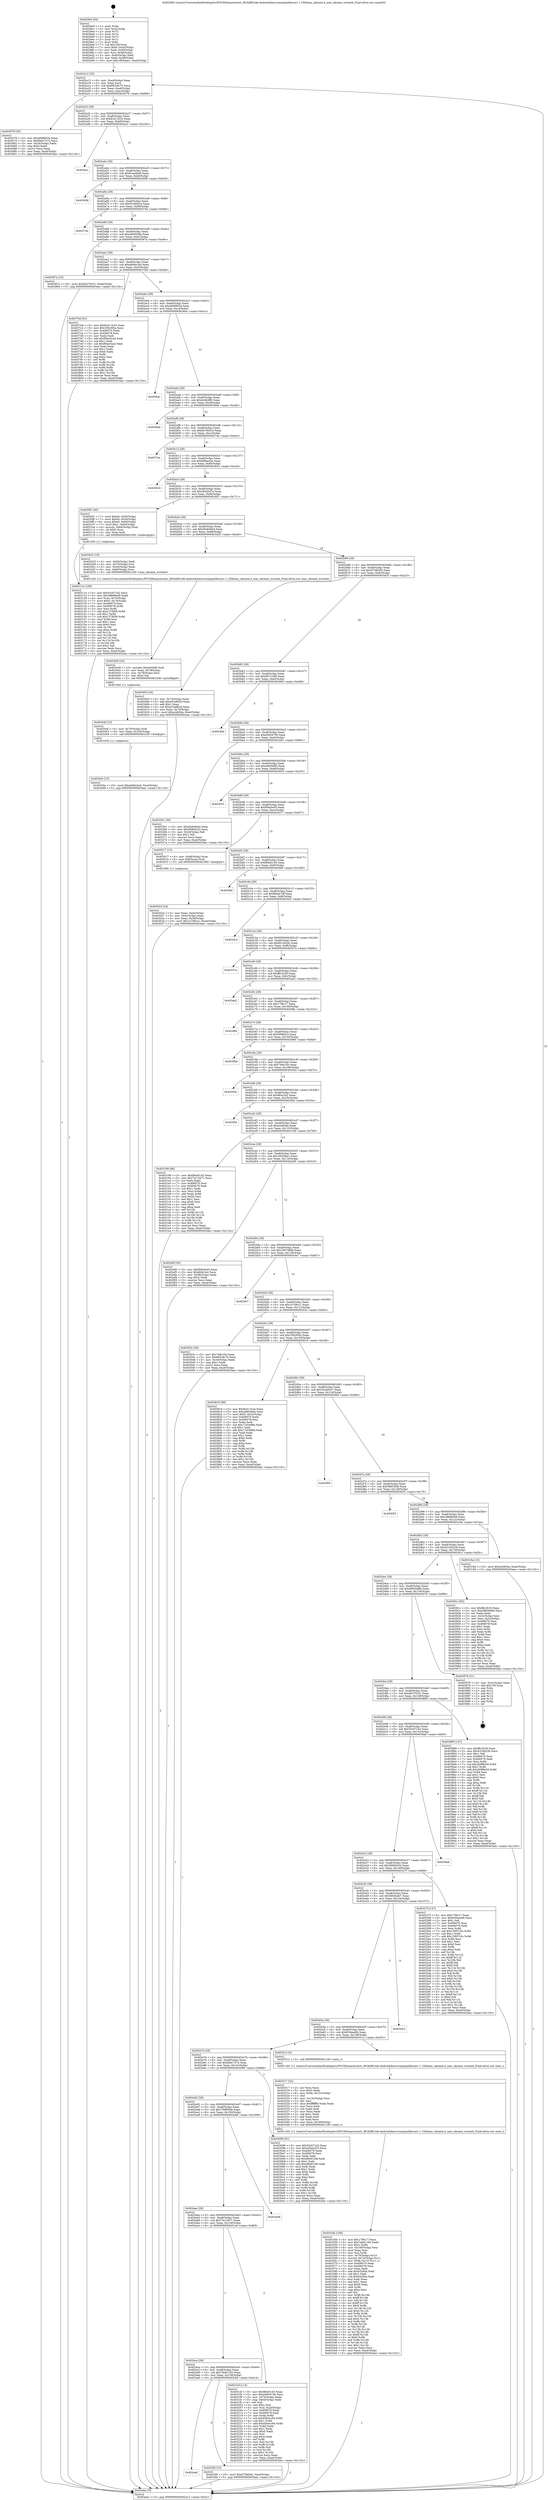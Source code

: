 digraph "0x4029e0" {
  label = "0x4029e0 (/mnt/c/Users/mathe/Desktop/tcc/POCII/binaries/extr_BGAQRCode-Androidzbarsrcmainjnilibiconv-1.15libmac_ukraine.h_mac_ukraine_wctomb_Final-ollvm.out::main(0))"
  labelloc = "t"
  node[shape=record]

  Entry [label="",width=0.3,height=0.3,shape=circle,fillcolor=black,style=filled]
  "0x402a12" [label="{
     0x402a12 [32]\l
     | [instrs]\l
     &nbsp;&nbsp;0x402a12 \<+6\>: mov -0xa4(%rbp),%eax\l
     &nbsp;&nbsp;0x402a18 \<+2\>: mov %eax,%ecx\l
     &nbsp;&nbsp;0x402a1a \<+6\>: sub $0x883c8c70,%ecx\l
     &nbsp;&nbsp;0x402a20 \<+6\>: mov %eax,-0xa8(%rbp)\l
     &nbsp;&nbsp;0x402a26 \<+6\>: mov %ecx,-0xac(%rbp)\l
     &nbsp;&nbsp;0x402a2c \<+6\>: je 0000000000403078 \<main+0x698\>\l
  }"]
  "0x403078" [label="{
     0x403078 [30]\l
     | [instrs]\l
     &nbsp;&nbsp;0x403078 \<+5\>: mov $0xa948853a,%eax\l
     &nbsp;&nbsp;0x40307d \<+5\>: mov $0x6b6c747a,%ecx\l
     &nbsp;&nbsp;0x403082 \<+3\>: mov -0x34(%rbp),%edx\l
     &nbsp;&nbsp;0x403085 \<+3\>: cmp $0x0,%edx\l
     &nbsp;&nbsp;0x403088 \<+3\>: cmove %ecx,%eax\l
     &nbsp;&nbsp;0x40308b \<+6\>: mov %eax,-0xa4(%rbp)\l
     &nbsp;&nbsp;0x403091 \<+5\>: jmp 0000000000403aec \<main+0x110c\>\l
  }"]
  "0x402a32" [label="{
     0x402a32 [28]\l
     | [instrs]\l
     &nbsp;&nbsp;0x402a32 \<+5\>: jmp 0000000000402a37 \<main+0x57\>\l
     &nbsp;&nbsp;0x402a37 \<+6\>: mov -0xa8(%rbp),%eax\l
     &nbsp;&nbsp;0x402a3d \<+5\>: sub $0x8c411b1b,%eax\l
     &nbsp;&nbsp;0x402a42 \<+6\>: mov %eax,-0xb0(%rbp)\l
     &nbsp;&nbsp;0x402a48 \<+6\>: je 0000000000403acc \<main+0x10ec\>\l
  }"]
  Exit [label="",width=0.3,height=0.3,shape=circle,fillcolor=black,style=filled,peripheries=2]
  "0x403acc" [label="{
     0x403acc\l
  }", style=dashed]
  "0x402a4e" [label="{
     0x402a4e [28]\l
     | [instrs]\l
     &nbsp;&nbsp;0x402a4e \<+5\>: jmp 0000000000402a53 \<main+0x73\>\l
     &nbsp;&nbsp;0x402a53 \<+6\>: mov -0xa8(%rbp),%eax\l
     &nbsp;&nbsp;0x402a59 \<+5\>: sub $0x8cae0ba8,%eax\l
     &nbsp;&nbsp;0x402a5e \<+6\>: mov %eax,-0xb4(%rbp)\l
     &nbsp;&nbsp;0x402a64 \<+6\>: je 0000000000403008 \<main+0x628\>\l
  }"]
  "0x40345e" [label="{
     0x40345e [15]\l
     | [instrs]\l
     &nbsp;&nbsp;0x40345e \<+10\>: movl $0xa6d0e2ed,-0xa4(%rbp)\l
     &nbsp;&nbsp;0x403468 \<+5\>: jmp 0000000000403aec \<main+0x110c\>\l
  }"]
  "0x403008" [label="{
     0x403008\l
  }", style=dashed]
  "0x402a6a" [label="{
     0x402a6a [28]\l
     | [instrs]\l
     &nbsp;&nbsp;0x402a6a \<+5\>: jmp 0000000000402a6f \<main+0x8f\>\l
     &nbsp;&nbsp;0x402a6f \<+6\>: mov -0xa8(%rbp),%eax\l
     &nbsp;&nbsp;0x402a75 \<+5\>: sub $0x91ed0e2e,%eax\l
     &nbsp;&nbsp;0x402a7a \<+6\>: mov %eax,-0xb8(%rbp)\l
     &nbsp;&nbsp;0x402a80 \<+6\>: je 000000000040374e \<main+0xd6e\>\l
  }"]
  "0x40344f" [label="{
     0x40344f [15]\l
     | [instrs]\l
     &nbsp;&nbsp;0x40344f \<+4\>: mov -0x70(%rbp),%rdi\l
     &nbsp;&nbsp;0x403453 \<+6\>: mov %eax,-0x164(%rbp)\l
     &nbsp;&nbsp;0x403459 \<+5\>: call 0000000000401030 \<free@plt\>\l
     | [calls]\l
     &nbsp;&nbsp;0x401030 \{1\} (unknown)\l
  }"]
  "0x40374e" [label="{
     0x40374e\l
  }", style=dashed]
  "0x402a86" [label="{
     0x402a86 [28]\l
     | [instrs]\l
     &nbsp;&nbsp;0x402a86 \<+5\>: jmp 0000000000402a8b \<main+0xab\>\l
     &nbsp;&nbsp;0x402a8b \<+6\>: mov -0xa8(%rbp),%eax\l
     &nbsp;&nbsp;0x402a91 \<+5\>: sub $0xa483048a,%eax\l
     &nbsp;&nbsp;0x402a96 \<+6\>: mov %eax,-0xbc(%rbp)\l
     &nbsp;&nbsp;0x402a9c \<+6\>: je 000000000040387a \<main+0xe9a\>\l
  }"]
  "0x403438" [label="{
     0x403438 [23]\l
     | [instrs]\l
     &nbsp;&nbsp;0x403438 \<+10\>: movabs $0x4040d6,%rdi\l
     &nbsp;&nbsp;0x403442 \<+3\>: mov %eax,-0x78(%rbp)\l
     &nbsp;&nbsp;0x403445 \<+3\>: mov -0x78(%rbp),%esi\l
     &nbsp;&nbsp;0x403448 \<+2\>: mov $0x0,%al\l
     &nbsp;&nbsp;0x40344a \<+5\>: call 0000000000401040 \<printf@plt\>\l
     | [calls]\l
     &nbsp;&nbsp;0x401040 \{1\} (unknown)\l
  }"]
  "0x40387a" [label="{
     0x40387a [15]\l
     | [instrs]\l
     &nbsp;&nbsp;0x40387a \<+10\>: movl $0x4b570231,-0xa4(%rbp)\l
     &nbsp;&nbsp;0x403884 \<+5\>: jmp 0000000000403aec \<main+0x110c\>\l
  }"]
  "0x402aa2" [label="{
     0x402aa2 [28]\l
     | [instrs]\l
     &nbsp;&nbsp;0x402aa2 \<+5\>: jmp 0000000000402aa7 \<main+0xc7\>\l
     &nbsp;&nbsp;0x402aa7 \<+6\>: mov -0xa8(%rbp),%eax\l
     &nbsp;&nbsp;0x402aad \<+5\>: sub $0xa6d0e2ed,%eax\l
     &nbsp;&nbsp;0x402ab2 \<+6\>: mov %eax,-0xc0(%rbp)\l
     &nbsp;&nbsp;0x402ab8 \<+6\>: je 00000000004037bd \<main+0xddd\>\l
  }"]
  "0x402ee6" [label="{
     0x402ee6\l
  }", style=dashed]
  "0x4037bd" [label="{
     0x4037bd [91]\l
     | [instrs]\l
     &nbsp;&nbsp;0x4037bd \<+5\>: mov $0x8c411b1b,%eax\l
     &nbsp;&nbsp;0x4037c2 \<+5\>: mov $0x1f5b395a,%ecx\l
     &nbsp;&nbsp;0x4037c7 \<+7\>: mov 0x406070,%edx\l
     &nbsp;&nbsp;0x4037ce \<+7\>: mov 0x406078,%esi\l
     &nbsp;&nbsp;0x4037d5 \<+2\>: mov %edx,%edi\l
     &nbsp;&nbsp;0x4037d7 \<+6\>: add $0x99ae5ca4,%edi\l
     &nbsp;&nbsp;0x4037dd \<+3\>: sub $0x1,%edi\l
     &nbsp;&nbsp;0x4037e0 \<+6\>: sub $0x99ae5ca4,%edi\l
     &nbsp;&nbsp;0x4037e6 \<+3\>: imul %edi,%edx\l
     &nbsp;&nbsp;0x4037e9 \<+3\>: and $0x1,%edx\l
     &nbsp;&nbsp;0x4037ec \<+3\>: cmp $0x0,%edx\l
     &nbsp;&nbsp;0x4037ef \<+4\>: sete %r8b\l
     &nbsp;&nbsp;0x4037f3 \<+3\>: cmp $0xa,%esi\l
     &nbsp;&nbsp;0x4037f6 \<+4\>: setl %r9b\l
     &nbsp;&nbsp;0x4037fa \<+3\>: mov %r8b,%r10b\l
     &nbsp;&nbsp;0x4037fd \<+3\>: and %r9b,%r10b\l
     &nbsp;&nbsp;0x403800 \<+3\>: xor %r9b,%r8b\l
     &nbsp;&nbsp;0x403803 \<+3\>: or %r8b,%r10b\l
     &nbsp;&nbsp;0x403806 \<+4\>: test $0x1,%r10b\l
     &nbsp;&nbsp;0x40380a \<+3\>: cmovne %ecx,%eax\l
     &nbsp;&nbsp;0x40380d \<+6\>: mov %eax,-0xa4(%rbp)\l
     &nbsp;&nbsp;0x403813 \<+5\>: jmp 0000000000403aec \<main+0x110c\>\l
  }"]
  "0x402abe" [label="{
     0x402abe [28]\l
     | [instrs]\l
     &nbsp;&nbsp;0x402abe \<+5\>: jmp 0000000000402ac3 \<main+0xe3\>\l
     &nbsp;&nbsp;0x402ac3 \<+6\>: mov -0xa8(%rbp),%eax\l
     &nbsp;&nbsp;0x402ac9 \<+5\>: sub $0xa948853a,%eax\l
     &nbsp;&nbsp;0x402ace \<+6\>: mov %eax,-0xc4(%rbp)\l
     &nbsp;&nbsp;0x402ad4 \<+6\>: je 00000000004036ac \<main+0xccc\>\l
  }"]
  "0x4033f4" [label="{
     0x4033f4 [15]\l
     | [instrs]\l
     &nbsp;&nbsp;0x4033f4 \<+10\>: movl $0xd73fd262,-0xa4(%rbp)\l
     &nbsp;&nbsp;0x4033fe \<+5\>: jmp 0000000000403aec \<main+0x110c\>\l
  }"]
  "0x4036ac" [label="{
     0x4036ac\l
  }", style=dashed]
  "0x402ada" [label="{
     0x402ada [28]\l
     | [instrs]\l
     &nbsp;&nbsp;0x402ada \<+5\>: jmp 0000000000402adf \<main+0xff\>\l
     &nbsp;&nbsp;0x402adf \<+6\>: mov -0xa8(%rbp),%eax\l
     &nbsp;&nbsp;0x402ae5 \<+5\>: sub $0xb3464ff2,%eax\l
     &nbsp;&nbsp;0x402aea \<+6\>: mov %eax,-0xc8(%rbp)\l
     &nbsp;&nbsp;0x402af0 \<+6\>: je 00000000004036bb \<main+0xcdb\>\l
  }"]
  "0x40334b" [label="{
     0x40334b [169]\l
     | [instrs]\l
     &nbsp;&nbsp;0x40334b \<+5\>: mov $0x17f9c17,%ecx\l
     &nbsp;&nbsp;0x403350 \<+5\>: mov $0x7de61183,%edx\l
     &nbsp;&nbsp;0x403355 \<+3\>: mov $0x1,%r8b\l
     &nbsp;&nbsp;0x403358 \<+6\>: mov -0x160(%rbp),%esi\l
     &nbsp;&nbsp;0x40335e \<+3\>: imul %eax,%esi\l
     &nbsp;&nbsp;0x403361 \<+3\>: mov %sil,%r9b\l
     &nbsp;&nbsp;0x403364 \<+4\>: mov -0x70(%rbp),%r10\l
     &nbsp;&nbsp;0x403368 \<+4\>: movslq -0x74(%rbp),%r11\l
     &nbsp;&nbsp;0x40336c \<+4\>: mov %r9b,(%r10,%r11,1)\l
     &nbsp;&nbsp;0x403370 \<+7\>: mov 0x406070,%eax\l
     &nbsp;&nbsp;0x403377 \<+7\>: mov 0x406078,%esi\l
     &nbsp;&nbsp;0x40337e \<+2\>: mov %eax,%edi\l
     &nbsp;&nbsp;0x403380 \<+6\>: add $0xb5260e,%edi\l
     &nbsp;&nbsp;0x403386 \<+3\>: sub $0x1,%edi\l
     &nbsp;&nbsp;0x403389 \<+6\>: sub $0xb5260e,%edi\l
     &nbsp;&nbsp;0x40338f \<+3\>: imul %edi,%eax\l
     &nbsp;&nbsp;0x403392 \<+3\>: and $0x1,%eax\l
     &nbsp;&nbsp;0x403395 \<+3\>: cmp $0x0,%eax\l
     &nbsp;&nbsp;0x403398 \<+4\>: sete %r9b\l
     &nbsp;&nbsp;0x40339c \<+3\>: cmp $0xa,%esi\l
     &nbsp;&nbsp;0x40339f \<+3\>: setl %bl\l
     &nbsp;&nbsp;0x4033a2 \<+3\>: mov %r9b,%r14b\l
     &nbsp;&nbsp;0x4033a5 \<+4\>: xor $0xff,%r14b\l
     &nbsp;&nbsp;0x4033a9 \<+3\>: mov %bl,%r15b\l
     &nbsp;&nbsp;0x4033ac \<+4\>: xor $0xff,%r15b\l
     &nbsp;&nbsp;0x4033b0 \<+4\>: xor $0x0,%r8b\l
     &nbsp;&nbsp;0x4033b4 \<+3\>: mov %r14b,%r12b\l
     &nbsp;&nbsp;0x4033b7 \<+4\>: and $0x0,%r12b\l
     &nbsp;&nbsp;0x4033bb \<+3\>: and %r8b,%r9b\l
     &nbsp;&nbsp;0x4033be \<+3\>: mov %r15b,%r13b\l
     &nbsp;&nbsp;0x4033c1 \<+4\>: and $0x0,%r13b\l
     &nbsp;&nbsp;0x4033c5 \<+3\>: and %r8b,%bl\l
     &nbsp;&nbsp;0x4033c8 \<+3\>: or %r9b,%r12b\l
     &nbsp;&nbsp;0x4033cb \<+3\>: or %bl,%r13b\l
     &nbsp;&nbsp;0x4033ce \<+3\>: xor %r13b,%r12b\l
     &nbsp;&nbsp;0x4033d1 \<+3\>: or %r15b,%r14b\l
     &nbsp;&nbsp;0x4033d4 \<+4\>: xor $0xff,%r14b\l
     &nbsp;&nbsp;0x4033d8 \<+4\>: or $0x0,%r8b\l
     &nbsp;&nbsp;0x4033dc \<+3\>: and %r8b,%r14b\l
     &nbsp;&nbsp;0x4033df \<+3\>: or %r14b,%r12b\l
     &nbsp;&nbsp;0x4033e2 \<+4\>: test $0x1,%r12b\l
     &nbsp;&nbsp;0x4033e6 \<+3\>: cmovne %edx,%ecx\l
     &nbsp;&nbsp;0x4033e9 \<+6\>: mov %ecx,-0xa4(%rbp)\l
     &nbsp;&nbsp;0x4033ef \<+5\>: jmp 0000000000403aec \<main+0x110c\>\l
  }"]
  "0x4036bb" [label="{
     0x4036bb\l
  }", style=dashed]
  "0x402af6" [label="{
     0x402af6 [28]\l
     | [instrs]\l
     &nbsp;&nbsp;0x402af6 \<+5\>: jmp 0000000000402afb \<main+0x11b\>\l
     &nbsp;&nbsp;0x402afb \<+6\>: mov -0xa8(%rbp),%eax\l
     &nbsp;&nbsp;0x402b01 \<+5\>: sub $0xbe76b5c5,%eax\l
     &nbsp;&nbsp;0x402b06 \<+6\>: mov %eax,-0xcc(%rbp)\l
     &nbsp;&nbsp;0x402b0c \<+6\>: je 00000000004037ae \<main+0xdce\>\l
  }"]
  "0x403317" [label="{
     0x403317 [52]\l
     | [instrs]\l
     &nbsp;&nbsp;0x403317 \<+2\>: xor %ecx,%ecx\l
     &nbsp;&nbsp;0x403319 \<+5\>: mov $0x2,%edx\l
     &nbsp;&nbsp;0x40331e \<+6\>: mov %edx,-0x15c(%rbp)\l
     &nbsp;&nbsp;0x403324 \<+1\>: cltd\l
     &nbsp;&nbsp;0x403325 \<+6\>: mov -0x15c(%rbp),%esi\l
     &nbsp;&nbsp;0x40332b \<+2\>: idiv %esi\l
     &nbsp;&nbsp;0x40332d \<+6\>: imul $0xfffffffe,%edx,%edx\l
     &nbsp;&nbsp;0x403333 \<+2\>: mov %ecx,%edi\l
     &nbsp;&nbsp;0x403335 \<+2\>: sub %edx,%edi\l
     &nbsp;&nbsp;0x403337 \<+2\>: mov %ecx,%edx\l
     &nbsp;&nbsp;0x403339 \<+3\>: sub $0x1,%edx\l
     &nbsp;&nbsp;0x40333c \<+2\>: add %edx,%edi\l
     &nbsp;&nbsp;0x40333e \<+2\>: sub %edi,%ecx\l
     &nbsp;&nbsp;0x403340 \<+6\>: mov %ecx,-0x160(%rbp)\l
     &nbsp;&nbsp;0x403346 \<+5\>: call 0000000000401160 \<next_i\>\l
     | [calls]\l
     &nbsp;&nbsp;0x401160 \{1\} (/mnt/c/Users/mathe/Desktop/tcc/POCII/binaries/extr_BGAQRCode-Androidzbarsrcmainjnilibiconv-1.15libmac_ukraine.h_mac_ukraine_wctomb_Final-ollvm.out::next_i)\l
  }"]
  "0x4037ae" [label="{
     0x4037ae\l
  }", style=dashed]
  "0x402b12" [label="{
     0x402b12 [28]\l
     | [instrs]\l
     &nbsp;&nbsp;0x402b12 \<+5\>: jmp 0000000000402b17 \<main+0x137\>\l
     &nbsp;&nbsp;0x402b17 \<+6\>: mov -0xa8(%rbp),%eax\l
     &nbsp;&nbsp;0x402b1d \<+5\>: sub $0xbf6ba42e,%eax\l
     &nbsp;&nbsp;0x402b22 \<+6\>: mov %eax,-0xd0(%rbp)\l
     &nbsp;&nbsp;0x402b28 \<+6\>: je 0000000000403624 \<main+0xc44\>\l
  }"]
  "0x402eca" [label="{
     0x402eca [28]\l
     | [instrs]\l
     &nbsp;&nbsp;0x402eca \<+5\>: jmp 0000000000402ecf \<main+0x4ef\>\l
     &nbsp;&nbsp;0x402ecf \<+6\>: mov -0xa8(%rbp),%eax\l
     &nbsp;&nbsp;0x402ed5 \<+5\>: sub $0x7de61183,%eax\l
     &nbsp;&nbsp;0x402eda \<+6\>: mov %eax,-0x158(%rbp)\l
     &nbsp;&nbsp;0x402ee0 \<+6\>: je 00000000004033f4 \<main+0xa14\>\l
  }"]
  "0x403624" [label="{
     0x403624\l
  }", style=dashed]
  "0x402b2e" [label="{
     0x402b2e [28]\l
     | [instrs]\l
     &nbsp;&nbsp;0x402b2e \<+5\>: jmp 0000000000402b33 \<main+0x153\>\l
     &nbsp;&nbsp;0x402b33 \<+6\>: mov -0xa8(%rbp),%eax\l
     &nbsp;&nbsp;0x402b39 \<+5\>: sub $0xc65d2d7e,%eax\l
     &nbsp;&nbsp;0x402b3e \<+6\>: mov %eax,-0xd4(%rbp)\l
     &nbsp;&nbsp;0x402b44 \<+6\>: je 00000000004030f1 \<main+0x711\>\l
  }"]
  "0x4031ef" [label="{
     0x4031ef [114]\l
     | [instrs]\l
     &nbsp;&nbsp;0x4031ef \<+5\>: mov $0xf84d0145,%eax\l
     &nbsp;&nbsp;0x4031f4 \<+5\>: mov $0xe940473b,%ecx\l
     &nbsp;&nbsp;0x4031f9 \<+3\>: mov -0x74(%rbp),%edx\l
     &nbsp;&nbsp;0x4031fc \<+3\>: cmp -0x64(%rbp),%edx\l
     &nbsp;&nbsp;0x4031ff \<+4\>: setl %sil\l
     &nbsp;&nbsp;0x403203 \<+4\>: and $0x1,%sil\l
     &nbsp;&nbsp;0x403207 \<+4\>: mov %sil,-0x2d(%rbp)\l
     &nbsp;&nbsp;0x40320b \<+7\>: mov 0x406070,%edx\l
     &nbsp;&nbsp;0x403212 \<+7\>: mov 0x406078,%edi\l
     &nbsp;&nbsp;0x403219 \<+3\>: mov %edx,%r8d\l
     &nbsp;&nbsp;0x40321c \<+7\>: sub $0x45b4cc94,%r8d\l
     &nbsp;&nbsp;0x403223 \<+4\>: sub $0x1,%r8d\l
     &nbsp;&nbsp;0x403227 \<+7\>: add $0x45b4cc94,%r8d\l
     &nbsp;&nbsp;0x40322e \<+4\>: imul %r8d,%edx\l
     &nbsp;&nbsp;0x403232 \<+3\>: and $0x1,%edx\l
     &nbsp;&nbsp;0x403235 \<+3\>: cmp $0x0,%edx\l
     &nbsp;&nbsp;0x403238 \<+4\>: sete %sil\l
     &nbsp;&nbsp;0x40323c \<+3\>: cmp $0xa,%edi\l
     &nbsp;&nbsp;0x40323f \<+4\>: setl %r9b\l
     &nbsp;&nbsp;0x403243 \<+3\>: mov %sil,%r10b\l
     &nbsp;&nbsp;0x403246 \<+3\>: and %r9b,%r10b\l
     &nbsp;&nbsp;0x403249 \<+3\>: xor %r9b,%sil\l
     &nbsp;&nbsp;0x40324c \<+3\>: or %sil,%r10b\l
     &nbsp;&nbsp;0x40324f \<+4\>: test $0x1,%r10b\l
     &nbsp;&nbsp;0x403253 \<+3\>: cmovne %ecx,%eax\l
     &nbsp;&nbsp;0x403256 \<+6\>: mov %eax,-0xa4(%rbp)\l
     &nbsp;&nbsp;0x40325c \<+5\>: jmp 0000000000403aec \<main+0x110c\>\l
  }"]
  "0x4030f1" [label="{
     0x4030f1 [45]\l
     | [instrs]\l
     &nbsp;&nbsp;0x4030f1 \<+7\>: movl $0x64,-0x50(%rbp)\l
     &nbsp;&nbsp;0x4030f8 \<+7\>: movl $0x64,-0x54(%rbp)\l
     &nbsp;&nbsp;0x4030ff \<+8\>: movq $0x64,-0x60(%rbp)\l
     &nbsp;&nbsp;0x403107 \<+7\>: movl $0x1,-0x64(%rbp)\l
     &nbsp;&nbsp;0x40310e \<+4\>: movslq -0x64(%rbp),%rax\l
     &nbsp;&nbsp;0x403112 \<+4\>: shl $0x0,%rax\l
     &nbsp;&nbsp;0x403116 \<+3\>: mov %rax,%rdi\l
     &nbsp;&nbsp;0x403119 \<+5\>: call 0000000000401050 \<malloc@plt\>\l
     | [calls]\l
     &nbsp;&nbsp;0x401050 \{1\} (unknown)\l
  }"]
  "0x402b4a" [label="{
     0x402b4a [28]\l
     | [instrs]\l
     &nbsp;&nbsp;0x402b4a \<+5\>: jmp 0000000000402b4f \<main+0x16f\>\l
     &nbsp;&nbsp;0x402b4f \<+6\>: mov -0xa8(%rbp),%eax\l
     &nbsp;&nbsp;0x402b55 \<+5\>: sub $0xd5a64644,%eax\l
     &nbsp;&nbsp;0x402b5a \<+6\>: mov %eax,-0xd8(%rbp)\l
     &nbsp;&nbsp;0x402b60 \<+6\>: je 0000000000403425 \<main+0xa45\>\l
  }"]
  "0x402eae" [label="{
     0x402eae [28]\l
     | [instrs]\l
     &nbsp;&nbsp;0x402eae \<+5\>: jmp 0000000000402eb3 \<main+0x4d3\>\l
     &nbsp;&nbsp;0x402eb3 \<+6\>: mov -0xa8(%rbp),%eax\l
     &nbsp;&nbsp;0x402eb9 \<+5\>: sub $0x73c13d71,%eax\l
     &nbsp;&nbsp;0x402ebe \<+6\>: mov %eax,-0x154(%rbp)\l
     &nbsp;&nbsp;0x402ec4 \<+6\>: je 00000000004031ef \<main+0x80f\>\l
  }"]
  "0x403425" [label="{
     0x403425 [19]\l
     | [instrs]\l
     &nbsp;&nbsp;0x403425 \<+3\>: mov -0x50(%rbp),%edi\l
     &nbsp;&nbsp;0x403428 \<+4\>: mov -0x70(%rbp),%rsi\l
     &nbsp;&nbsp;0x40342c \<+3\>: mov -0x54(%rbp),%edx\l
     &nbsp;&nbsp;0x40342f \<+4\>: mov -0x60(%rbp),%rcx\l
     &nbsp;&nbsp;0x403433 \<+5\>: call 0000000000401240 \<mac_ukraine_wctomb\>\l
     | [calls]\l
     &nbsp;&nbsp;0x401240 \{1\} (/mnt/c/Users/mathe/Desktop/tcc/POCII/binaries/extr_BGAQRCode-Androidzbarsrcmainjnilibiconv-1.15libmac_ukraine.h_mac_ukraine_wctomb_Final-ollvm.out::mac_ukraine_wctomb)\l
  }"]
  "0x402b66" [label="{
     0x402b66 [28]\l
     | [instrs]\l
     &nbsp;&nbsp;0x402b66 \<+5\>: jmp 0000000000402b6b \<main+0x18b\>\l
     &nbsp;&nbsp;0x402b6b \<+6\>: mov -0xa8(%rbp),%eax\l
     &nbsp;&nbsp;0x402b71 \<+5\>: sub $0xd73fd262,%eax\l
     &nbsp;&nbsp;0x402b76 \<+6\>: mov %eax,-0xdc(%rbp)\l
     &nbsp;&nbsp;0x402b7c \<+6\>: je 0000000000403403 \<main+0xa23\>\l
  }"]
  "0x403ab8" [label="{
     0x403ab8\l
  }", style=dashed]
  "0x403403" [label="{
     0x403403 [34]\l
     | [instrs]\l
     &nbsp;&nbsp;0x403403 \<+3\>: mov -0x74(%rbp),%eax\l
     &nbsp;&nbsp;0x403406 \<+5\>: add $0xe53a862d,%eax\l
     &nbsp;&nbsp;0x40340b \<+3\>: add $0x1,%eax\l
     &nbsp;&nbsp;0x40340e \<+5\>: sub $0xe53a862d,%eax\l
     &nbsp;&nbsp;0x403413 \<+3\>: mov %eax,-0x74(%rbp)\l
     &nbsp;&nbsp;0x403416 \<+10\>: movl $0xecb604a,-0xa4(%rbp)\l
     &nbsp;&nbsp;0x403420 \<+5\>: jmp 0000000000403aec \<main+0x110c\>\l
  }"]
  "0x402b82" [label="{
     0x402b82 [28]\l
     | [instrs]\l
     &nbsp;&nbsp;0x402b82 \<+5\>: jmp 0000000000402b87 \<main+0x1a7\>\l
     &nbsp;&nbsp;0x402b87 \<+6\>: mov -0xa8(%rbp),%eax\l
     &nbsp;&nbsp;0x402b8d \<+5\>: sub $0xd97c24f4,%eax\l
     &nbsp;&nbsp;0x402b92 \<+6\>: mov %eax,-0xe0(%rbp)\l
     &nbsp;&nbsp;0x402b98 \<+6\>: je 000000000040346d \<main+0xa8d\>\l
  }"]
  "0x40311e" [label="{
     0x40311e [108]\l
     | [instrs]\l
     &nbsp;&nbsp;0x40311e \<+5\>: mov $0x55c071d2,%ecx\l
     &nbsp;&nbsp;0x403123 \<+5\>: mov $0x38898448,%edx\l
     &nbsp;&nbsp;0x403128 \<+4\>: mov %rax,-0x70(%rbp)\l
     &nbsp;&nbsp;0x40312c \<+7\>: movl $0x0,-0x74(%rbp)\l
     &nbsp;&nbsp;0x403133 \<+7\>: mov 0x406070,%esi\l
     &nbsp;&nbsp;0x40313a \<+8\>: mov 0x406078,%r8d\l
     &nbsp;&nbsp;0x403142 \<+3\>: mov %esi,%r9d\l
     &nbsp;&nbsp;0x403145 \<+7\>: add $0x1378f38,%r9d\l
     &nbsp;&nbsp;0x40314c \<+4\>: sub $0x1,%r9d\l
     &nbsp;&nbsp;0x403150 \<+7\>: sub $0x1378f38,%r9d\l
     &nbsp;&nbsp;0x403157 \<+4\>: imul %r9d,%esi\l
     &nbsp;&nbsp;0x40315b \<+3\>: and $0x1,%esi\l
     &nbsp;&nbsp;0x40315e \<+3\>: cmp $0x0,%esi\l
     &nbsp;&nbsp;0x403161 \<+4\>: sete %r10b\l
     &nbsp;&nbsp;0x403165 \<+4\>: cmp $0xa,%r8d\l
     &nbsp;&nbsp;0x403169 \<+4\>: setl %r11b\l
     &nbsp;&nbsp;0x40316d \<+3\>: mov %r10b,%bl\l
     &nbsp;&nbsp;0x403170 \<+3\>: and %r11b,%bl\l
     &nbsp;&nbsp;0x403173 \<+3\>: xor %r11b,%r10b\l
     &nbsp;&nbsp;0x403176 \<+3\>: or %r10b,%bl\l
     &nbsp;&nbsp;0x403179 \<+3\>: test $0x1,%bl\l
     &nbsp;&nbsp;0x40317c \<+3\>: cmovne %edx,%ecx\l
     &nbsp;&nbsp;0x40317f \<+6\>: mov %ecx,-0xa4(%rbp)\l
     &nbsp;&nbsp;0x403185 \<+5\>: jmp 0000000000403aec \<main+0x110c\>\l
  }"]
  "0x40346d" [label="{
     0x40346d\l
  }", style=dashed]
  "0x402b9e" [label="{
     0x402b9e [28]\l
     | [instrs]\l
     &nbsp;&nbsp;0x402b9e \<+5\>: jmp 0000000000402ba3 \<main+0x1c3\>\l
     &nbsp;&nbsp;0x402ba3 \<+6\>: mov -0xa8(%rbp),%eax\l
     &nbsp;&nbsp;0x402ba9 \<+5\>: sub $0xe940473b,%eax\l
     &nbsp;&nbsp;0x402bae \<+6\>: mov %eax,-0xe4(%rbp)\l
     &nbsp;&nbsp;0x402bb4 \<+6\>: je 0000000000403261 \<main+0x881\>\l
  }"]
  "0x402e92" [label="{
     0x402e92 [28]\l
     | [instrs]\l
     &nbsp;&nbsp;0x402e92 \<+5\>: jmp 0000000000402e97 \<main+0x4b7\>\l
     &nbsp;&nbsp;0x402e97 \<+6\>: mov -0xa8(%rbp),%eax\l
     &nbsp;&nbsp;0x402e9d \<+5\>: sub $0x739805de,%eax\l
     &nbsp;&nbsp;0x402ea2 \<+6\>: mov %eax,-0x150(%rbp)\l
     &nbsp;&nbsp;0x402ea8 \<+6\>: je 0000000000403ab8 \<main+0x10d8\>\l
  }"]
  "0x403261" [label="{
     0x403261 [30]\l
     | [instrs]\l
     &nbsp;&nbsp;0x403261 \<+5\>: mov $0xd5a64644,%eax\l
     &nbsp;&nbsp;0x403266 \<+5\>: mov $0x569b0c52,%ecx\l
     &nbsp;&nbsp;0x40326b \<+3\>: mov -0x2d(%rbp),%dl\l
     &nbsp;&nbsp;0x40326e \<+3\>: test $0x1,%dl\l
     &nbsp;&nbsp;0x403271 \<+3\>: cmovne %ecx,%eax\l
     &nbsp;&nbsp;0x403274 \<+6\>: mov %eax,-0xa4(%rbp)\l
     &nbsp;&nbsp;0x40327a \<+5\>: jmp 0000000000403aec \<main+0x110c\>\l
  }"]
  "0x402bba" [label="{
     0x402bba [28]\l
     | [instrs]\l
     &nbsp;&nbsp;0x402bba \<+5\>: jmp 0000000000402bbf \<main+0x1df\>\l
     &nbsp;&nbsp;0x402bbf \<+6\>: mov -0xa8(%rbp),%eax\l
     &nbsp;&nbsp;0x402bc5 \<+5\>: sub $0xe98368f3,%eax\l
     &nbsp;&nbsp;0x402bca \<+6\>: mov %eax,-0xe8(%rbp)\l
     &nbsp;&nbsp;0x402bd0 \<+6\>: je 0000000000403633 \<main+0xc53\>\l
  }"]
  "0x403096" [label="{
     0x403096 [91]\l
     | [instrs]\l
     &nbsp;&nbsp;0x403096 \<+5\>: mov $0x55c071d2,%eax\l
     &nbsp;&nbsp;0x40309b \<+5\>: mov $0xc65d2d7e,%ecx\l
     &nbsp;&nbsp;0x4030a0 \<+7\>: mov 0x406070,%edx\l
     &nbsp;&nbsp;0x4030a7 \<+7\>: mov 0x406078,%esi\l
     &nbsp;&nbsp;0x4030ae \<+2\>: mov %edx,%edi\l
     &nbsp;&nbsp;0x4030b0 \<+6\>: sub $0xd84912fd,%edi\l
     &nbsp;&nbsp;0x4030b6 \<+3\>: sub $0x1,%edi\l
     &nbsp;&nbsp;0x4030b9 \<+6\>: add $0xd84912fd,%edi\l
     &nbsp;&nbsp;0x4030bf \<+3\>: imul %edi,%edx\l
     &nbsp;&nbsp;0x4030c2 \<+3\>: and $0x1,%edx\l
     &nbsp;&nbsp;0x4030c5 \<+3\>: cmp $0x0,%edx\l
     &nbsp;&nbsp;0x4030c8 \<+4\>: sete %r8b\l
     &nbsp;&nbsp;0x4030cc \<+3\>: cmp $0xa,%esi\l
     &nbsp;&nbsp;0x4030cf \<+4\>: setl %r9b\l
     &nbsp;&nbsp;0x4030d3 \<+3\>: mov %r8b,%r10b\l
     &nbsp;&nbsp;0x4030d6 \<+3\>: and %r9b,%r10b\l
     &nbsp;&nbsp;0x4030d9 \<+3\>: xor %r9b,%r8b\l
     &nbsp;&nbsp;0x4030dc \<+3\>: or %r8b,%r10b\l
     &nbsp;&nbsp;0x4030df \<+4\>: test $0x1,%r10b\l
     &nbsp;&nbsp;0x4030e3 \<+3\>: cmovne %ecx,%eax\l
     &nbsp;&nbsp;0x4030e6 \<+6\>: mov %eax,-0xa4(%rbp)\l
     &nbsp;&nbsp;0x4030ec \<+5\>: jmp 0000000000403aec \<main+0x110c\>\l
  }"]
  "0x403633" [label="{
     0x403633\l
  }", style=dashed]
  "0x402bd6" [label="{
     0x402bd6 [28]\l
     | [instrs]\l
     &nbsp;&nbsp;0x402bd6 \<+5\>: jmp 0000000000402bdb \<main+0x1fb\>\l
     &nbsp;&nbsp;0x402bdb \<+6\>: mov -0xa8(%rbp),%eax\l
     &nbsp;&nbsp;0x402be1 \<+5\>: sub $0xf09a5e45,%eax\l
     &nbsp;&nbsp;0x402be6 \<+6\>: mov %eax,-0xec(%rbp)\l
     &nbsp;&nbsp;0x402bec \<+6\>: je 0000000000403017 \<main+0x637\>\l
  }"]
  "0x402e76" [label="{
     0x402e76 [28]\l
     | [instrs]\l
     &nbsp;&nbsp;0x402e76 \<+5\>: jmp 0000000000402e7b \<main+0x49b\>\l
     &nbsp;&nbsp;0x402e7b \<+6\>: mov -0xa8(%rbp),%eax\l
     &nbsp;&nbsp;0x402e81 \<+5\>: sub $0x6b6c747a,%eax\l
     &nbsp;&nbsp;0x402e86 \<+6\>: mov %eax,-0x14c(%rbp)\l
     &nbsp;&nbsp;0x402e8c \<+6\>: je 0000000000403096 \<main+0x6b6\>\l
  }"]
  "0x403017" [label="{
     0x403017 [13]\l
     | [instrs]\l
     &nbsp;&nbsp;0x403017 \<+4\>: mov -0x48(%rbp),%rax\l
     &nbsp;&nbsp;0x40301b \<+4\>: mov 0x8(%rax),%rdi\l
     &nbsp;&nbsp;0x40301f \<+5\>: call 0000000000401060 \<atoi@plt\>\l
     | [calls]\l
     &nbsp;&nbsp;0x401060 \{1\} (unknown)\l
  }"]
  "0x402bf2" [label="{
     0x402bf2 [28]\l
     | [instrs]\l
     &nbsp;&nbsp;0x402bf2 \<+5\>: jmp 0000000000402bf7 \<main+0x217\>\l
     &nbsp;&nbsp;0x402bf7 \<+6\>: mov -0xa8(%rbp),%eax\l
     &nbsp;&nbsp;0x402bfd \<+5\>: sub $0xf84d0145,%eax\l
     &nbsp;&nbsp;0x402c02 \<+6\>: mov %eax,-0xf0(%rbp)\l
     &nbsp;&nbsp;0x402c08 \<+6\>: je 00000000004039ef \<main+0x100f\>\l
  }"]
  "0x403312" [label="{
     0x403312 [5]\l
     | [instrs]\l
     &nbsp;&nbsp;0x403312 \<+5\>: call 0000000000401160 \<next_i\>\l
     | [calls]\l
     &nbsp;&nbsp;0x401160 \{1\} (/mnt/c/Users/mathe/Desktop/tcc/POCII/binaries/extr_BGAQRCode-Androidzbarsrcmainjnilibiconv-1.15libmac_ukraine.h_mac_ukraine_wctomb_Final-ollvm.out::next_i)\l
  }"]
  "0x4039ef" [label="{
     0x4039ef\l
  }", style=dashed]
  "0x402c0e" [label="{
     0x402c0e [28]\l
     | [instrs]\l
     &nbsp;&nbsp;0x402c0e \<+5\>: jmp 0000000000402c13 \<main+0x233\>\l
     &nbsp;&nbsp;0x402c13 \<+6\>: mov -0xa8(%rbp),%eax\l
     &nbsp;&nbsp;0x402c19 \<+5\>: sub $0xfb0de7df,%eax\l
     &nbsp;&nbsp;0x402c1e \<+6\>: mov %eax,-0xf4(%rbp)\l
     &nbsp;&nbsp;0x402c24 \<+6\>: je 00000000004034c3 \<main+0xae3\>\l
  }"]
  "0x402e5a" [label="{
     0x402e5a [28]\l
     | [instrs]\l
     &nbsp;&nbsp;0x402e5a \<+5\>: jmp 0000000000402e5f \<main+0x47f\>\l
     &nbsp;&nbsp;0x402e5f \<+6\>: mov -0xa8(%rbp),%eax\l
     &nbsp;&nbsp;0x402e65 \<+5\>: sub $0x650eee9b,%eax\l
     &nbsp;&nbsp;0x402e6a \<+6\>: mov %eax,-0x148(%rbp)\l
     &nbsp;&nbsp;0x402e70 \<+6\>: je 0000000000403312 \<main+0x932\>\l
  }"]
  "0x4034c3" [label="{
     0x4034c3\l
  }", style=dashed]
  "0x402c2a" [label="{
     0x402c2a [28]\l
     | [instrs]\l
     &nbsp;&nbsp;0x402c2a \<+5\>: jmp 0000000000402c2f \<main+0x24f\>\l
     &nbsp;&nbsp;0x402c2f \<+6\>: mov -0xa8(%rbp),%eax\l
     &nbsp;&nbsp;0x402c35 \<+5\>: sub $0xfd1262dc,%eax\l
     &nbsp;&nbsp;0x402c3a \<+6\>: mov %eax,-0xf8(%rbp)\l
     &nbsp;&nbsp;0x402c40 \<+6\>: je 000000000040357a \<main+0xb9a\>\l
  }"]
  "0x403a52" [label="{
     0x403a52\l
  }", style=dashed]
  "0x40357a" [label="{
     0x40357a\l
  }", style=dashed]
  "0x402c46" [label="{
     0x402c46 [28]\l
     | [instrs]\l
     &nbsp;&nbsp;0x402c46 \<+5\>: jmp 0000000000402c4b \<main+0x26b\>\l
     &nbsp;&nbsp;0x402c4b \<+6\>: mov -0xa8(%rbp),%eax\l
     &nbsp;&nbsp;0x402c51 \<+5\>: sub $0xffe1fc30,%eax\l
     &nbsp;&nbsp;0x402c56 \<+6\>: mov %eax,-0xfc(%rbp)\l
     &nbsp;&nbsp;0x402c5c \<+6\>: je 0000000000403ae2 \<main+0x1102\>\l
  }"]
  "0x402e3e" [label="{
     0x402e3e [28]\l
     | [instrs]\l
     &nbsp;&nbsp;0x402e3e \<+5\>: jmp 0000000000402e43 \<main+0x463\>\l
     &nbsp;&nbsp;0x402e43 \<+6\>: mov -0xa8(%rbp),%eax\l
     &nbsp;&nbsp;0x402e49 \<+5\>: sub $0x5902bde7,%eax\l
     &nbsp;&nbsp;0x402e4e \<+6\>: mov %eax,-0x144(%rbp)\l
     &nbsp;&nbsp;0x402e54 \<+6\>: je 0000000000403a52 \<main+0x1072\>\l
  }"]
  "0x403ae2" [label="{
     0x403ae2\l
  }", style=dashed]
  "0x402c62" [label="{
     0x402c62 [28]\l
     | [instrs]\l
     &nbsp;&nbsp;0x402c62 \<+5\>: jmp 0000000000402c67 \<main+0x287\>\l
     &nbsp;&nbsp;0x402c67 \<+6\>: mov -0xa8(%rbp),%eax\l
     &nbsp;&nbsp;0x402c6d \<+5\>: sub $0x17f9c17,%eax\l
     &nbsp;&nbsp;0x402c72 \<+6\>: mov %eax,-0x100(%rbp)\l
     &nbsp;&nbsp;0x402c78 \<+6\>: je 00000000004039fe \<main+0x101e\>\l
  }"]
  "0x40327f" [label="{
     0x40327f [147]\l
     | [instrs]\l
     &nbsp;&nbsp;0x40327f \<+5\>: mov $0x17f9c17,%eax\l
     &nbsp;&nbsp;0x403284 \<+5\>: mov $0x650eee9b,%ecx\l
     &nbsp;&nbsp;0x403289 \<+2\>: mov $0x1,%dl\l
     &nbsp;&nbsp;0x40328b \<+7\>: mov 0x406070,%esi\l
     &nbsp;&nbsp;0x403292 \<+7\>: mov 0x406078,%edi\l
     &nbsp;&nbsp;0x403299 \<+3\>: mov %esi,%r8d\l
     &nbsp;&nbsp;0x40329c \<+7\>: sub $0x15907c5c,%r8d\l
     &nbsp;&nbsp;0x4032a3 \<+4\>: sub $0x1,%r8d\l
     &nbsp;&nbsp;0x4032a7 \<+7\>: add $0x15907c5c,%r8d\l
     &nbsp;&nbsp;0x4032ae \<+4\>: imul %r8d,%esi\l
     &nbsp;&nbsp;0x4032b2 \<+3\>: and $0x1,%esi\l
     &nbsp;&nbsp;0x4032b5 \<+3\>: cmp $0x0,%esi\l
     &nbsp;&nbsp;0x4032b8 \<+4\>: sete %r9b\l
     &nbsp;&nbsp;0x4032bc \<+3\>: cmp $0xa,%edi\l
     &nbsp;&nbsp;0x4032bf \<+4\>: setl %r10b\l
     &nbsp;&nbsp;0x4032c3 \<+3\>: mov %r9b,%r11b\l
     &nbsp;&nbsp;0x4032c6 \<+4\>: xor $0xff,%r11b\l
     &nbsp;&nbsp;0x4032ca \<+3\>: mov %r10b,%bl\l
     &nbsp;&nbsp;0x4032cd \<+3\>: xor $0xff,%bl\l
     &nbsp;&nbsp;0x4032d0 \<+3\>: xor $0x0,%dl\l
     &nbsp;&nbsp;0x4032d3 \<+3\>: mov %r11b,%r14b\l
     &nbsp;&nbsp;0x4032d6 \<+4\>: and $0x0,%r14b\l
     &nbsp;&nbsp;0x4032da \<+3\>: and %dl,%r9b\l
     &nbsp;&nbsp;0x4032dd \<+3\>: mov %bl,%r15b\l
     &nbsp;&nbsp;0x4032e0 \<+4\>: and $0x0,%r15b\l
     &nbsp;&nbsp;0x4032e4 \<+3\>: and %dl,%r10b\l
     &nbsp;&nbsp;0x4032e7 \<+3\>: or %r9b,%r14b\l
     &nbsp;&nbsp;0x4032ea \<+3\>: or %r10b,%r15b\l
     &nbsp;&nbsp;0x4032ed \<+3\>: xor %r15b,%r14b\l
     &nbsp;&nbsp;0x4032f0 \<+3\>: or %bl,%r11b\l
     &nbsp;&nbsp;0x4032f3 \<+4\>: xor $0xff,%r11b\l
     &nbsp;&nbsp;0x4032f7 \<+3\>: or $0x0,%dl\l
     &nbsp;&nbsp;0x4032fa \<+3\>: and %dl,%r11b\l
     &nbsp;&nbsp;0x4032fd \<+3\>: or %r11b,%r14b\l
     &nbsp;&nbsp;0x403300 \<+4\>: test $0x1,%r14b\l
     &nbsp;&nbsp;0x403304 \<+3\>: cmovne %ecx,%eax\l
     &nbsp;&nbsp;0x403307 \<+6\>: mov %eax,-0xa4(%rbp)\l
     &nbsp;&nbsp;0x40330d \<+5\>: jmp 0000000000403aec \<main+0x110c\>\l
  }"]
  "0x4039fe" [label="{
     0x4039fe\l
  }", style=dashed]
  "0x402c7e" [label="{
     0x402c7e [28]\l
     | [instrs]\l
     &nbsp;&nbsp;0x402c7e \<+5\>: jmp 0000000000402c83 \<main+0x2a3\>\l
     &nbsp;&nbsp;0x402c83 \<+6\>: mov -0xa8(%rbp),%eax\l
     &nbsp;&nbsp;0x402c89 \<+5\>: sub $0x5696d1a,%eax\l
     &nbsp;&nbsp;0x402c8e \<+6\>: mov %eax,-0x104(%rbp)\l
     &nbsp;&nbsp;0x402c94 \<+6\>: je 000000000040398d \<main+0xfad\>\l
  }"]
  "0x402e22" [label="{
     0x402e22 [28]\l
     | [instrs]\l
     &nbsp;&nbsp;0x402e22 \<+5\>: jmp 0000000000402e27 \<main+0x447\>\l
     &nbsp;&nbsp;0x402e27 \<+6\>: mov -0xa8(%rbp),%eax\l
     &nbsp;&nbsp;0x402e2d \<+5\>: sub $0x569b0c52,%eax\l
     &nbsp;&nbsp;0x402e32 \<+6\>: mov %eax,-0x140(%rbp)\l
     &nbsp;&nbsp;0x402e38 \<+6\>: je 000000000040327f \<main+0x89f\>\l
  }"]
  "0x40398d" [label="{
     0x40398d\l
  }", style=dashed]
  "0x402c9a" [label="{
     0x402c9a [28]\l
     | [instrs]\l
     &nbsp;&nbsp;0x402c9a \<+5\>: jmp 0000000000402c9f \<main+0x2bf\>\l
     &nbsp;&nbsp;0x402c9f \<+6\>: mov -0xa8(%rbp),%eax\l
     &nbsp;&nbsp;0x402ca5 \<+5\>: sub $0x749e10e,%eax\l
     &nbsp;&nbsp;0x402caa \<+6\>: mov %eax,-0x108(%rbp)\l
     &nbsp;&nbsp;0x402cb0 \<+6\>: je 000000000040305a \<main+0x67a\>\l
  }"]
  "0x4039a8" [label="{
     0x4039a8\l
  }", style=dashed]
  "0x40305a" [label="{
     0x40305a\l
  }", style=dashed]
  "0x402cb6" [label="{
     0x402cb6 [28]\l
     | [instrs]\l
     &nbsp;&nbsp;0x402cb6 \<+5\>: jmp 0000000000402cbb \<main+0x2db\>\l
     &nbsp;&nbsp;0x402cbb \<+6\>: mov -0xa8(%rbp),%eax\l
     &nbsp;&nbsp;0x402cc1 \<+5\>: sub $0xd64c3a2,%eax\l
     &nbsp;&nbsp;0x402cc6 \<+6\>: mov %eax,-0x10c(%rbp)\l
     &nbsp;&nbsp;0x402ccc \<+6\>: je 0000000000402f0e \<main+0x52e\>\l
  }"]
  "0x402e06" [label="{
     0x402e06 [28]\l
     | [instrs]\l
     &nbsp;&nbsp;0x402e06 \<+5\>: jmp 0000000000402e0b \<main+0x42b\>\l
     &nbsp;&nbsp;0x402e0b \<+6\>: mov -0xa8(%rbp),%eax\l
     &nbsp;&nbsp;0x402e11 \<+5\>: sub $0x55c071d2,%eax\l
     &nbsp;&nbsp;0x402e16 \<+6\>: mov %eax,-0x13c(%rbp)\l
     &nbsp;&nbsp;0x402e1c \<+6\>: je 00000000004039a8 \<main+0xfc8\>\l
  }"]
  "0x402f0e" [label="{
     0x402f0e\l
  }", style=dashed]
  "0x402cd2" [label="{
     0x402cd2 [28]\l
     | [instrs]\l
     &nbsp;&nbsp;0x402cd2 \<+5\>: jmp 0000000000402cd7 \<main+0x2f7\>\l
     &nbsp;&nbsp;0x402cd7 \<+6\>: mov -0xa8(%rbp),%eax\l
     &nbsp;&nbsp;0x402cdd \<+5\>: sub $0xecb604a,%eax\l
     &nbsp;&nbsp;0x402ce2 \<+6\>: mov %eax,-0x110(%rbp)\l
     &nbsp;&nbsp;0x402ce8 \<+6\>: je 0000000000403199 \<main+0x7b9\>\l
  }"]
  "0x403889" [label="{
     0x403889 [147]\l
     | [instrs]\l
     &nbsp;&nbsp;0x403889 \<+5\>: mov $0xffe1fc30,%eax\l
     &nbsp;&nbsp;0x40388e \<+5\>: mov $0x4310b228,%ecx\l
     &nbsp;&nbsp;0x403893 \<+2\>: mov $0x1,%dl\l
     &nbsp;&nbsp;0x403895 \<+7\>: mov 0x406070,%esi\l
     &nbsp;&nbsp;0x40389c \<+7\>: mov 0x406078,%edi\l
     &nbsp;&nbsp;0x4038a3 \<+3\>: mov %esi,%r8d\l
     &nbsp;&nbsp;0x4038a6 \<+7\>: sub $0x2b9f8e5d,%r8d\l
     &nbsp;&nbsp;0x4038ad \<+4\>: sub $0x1,%r8d\l
     &nbsp;&nbsp;0x4038b1 \<+7\>: add $0x2b9f8e5d,%r8d\l
     &nbsp;&nbsp;0x4038b8 \<+4\>: imul %r8d,%esi\l
     &nbsp;&nbsp;0x4038bc \<+3\>: and $0x1,%esi\l
     &nbsp;&nbsp;0x4038bf \<+3\>: cmp $0x0,%esi\l
     &nbsp;&nbsp;0x4038c2 \<+4\>: sete %r9b\l
     &nbsp;&nbsp;0x4038c6 \<+3\>: cmp $0xa,%edi\l
     &nbsp;&nbsp;0x4038c9 \<+4\>: setl %r10b\l
     &nbsp;&nbsp;0x4038cd \<+3\>: mov %r9b,%r11b\l
     &nbsp;&nbsp;0x4038d0 \<+4\>: xor $0xff,%r11b\l
     &nbsp;&nbsp;0x4038d4 \<+3\>: mov %r10b,%bl\l
     &nbsp;&nbsp;0x4038d7 \<+3\>: xor $0xff,%bl\l
     &nbsp;&nbsp;0x4038da \<+3\>: xor $0x0,%dl\l
     &nbsp;&nbsp;0x4038dd \<+3\>: mov %r11b,%r14b\l
     &nbsp;&nbsp;0x4038e0 \<+4\>: and $0x0,%r14b\l
     &nbsp;&nbsp;0x4038e4 \<+3\>: and %dl,%r9b\l
     &nbsp;&nbsp;0x4038e7 \<+3\>: mov %bl,%r15b\l
     &nbsp;&nbsp;0x4038ea \<+4\>: and $0x0,%r15b\l
     &nbsp;&nbsp;0x4038ee \<+3\>: and %dl,%r10b\l
     &nbsp;&nbsp;0x4038f1 \<+3\>: or %r9b,%r14b\l
     &nbsp;&nbsp;0x4038f4 \<+3\>: or %r10b,%r15b\l
     &nbsp;&nbsp;0x4038f7 \<+3\>: xor %r15b,%r14b\l
     &nbsp;&nbsp;0x4038fa \<+3\>: or %bl,%r11b\l
     &nbsp;&nbsp;0x4038fd \<+4\>: xor $0xff,%r11b\l
     &nbsp;&nbsp;0x403901 \<+3\>: or $0x0,%dl\l
     &nbsp;&nbsp;0x403904 \<+3\>: and %dl,%r11b\l
     &nbsp;&nbsp;0x403907 \<+3\>: or %r11b,%r14b\l
     &nbsp;&nbsp;0x40390a \<+4\>: test $0x1,%r14b\l
     &nbsp;&nbsp;0x40390e \<+3\>: cmovne %ecx,%eax\l
     &nbsp;&nbsp;0x403911 \<+6\>: mov %eax,-0xa4(%rbp)\l
     &nbsp;&nbsp;0x403917 \<+5\>: jmp 0000000000403aec \<main+0x110c\>\l
  }"]
  "0x403199" [label="{
     0x403199 [86]\l
     | [instrs]\l
     &nbsp;&nbsp;0x403199 \<+5\>: mov $0xf84d0145,%eax\l
     &nbsp;&nbsp;0x40319e \<+5\>: mov $0x73c13d71,%ecx\l
     &nbsp;&nbsp;0x4031a3 \<+2\>: xor %edx,%edx\l
     &nbsp;&nbsp;0x4031a5 \<+7\>: mov 0x406070,%esi\l
     &nbsp;&nbsp;0x4031ac \<+7\>: mov 0x406078,%edi\l
     &nbsp;&nbsp;0x4031b3 \<+3\>: sub $0x1,%edx\l
     &nbsp;&nbsp;0x4031b6 \<+3\>: mov %esi,%r8d\l
     &nbsp;&nbsp;0x4031b9 \<+3\>: add %edx,%r8d\l
     &nbsp;&nbsp;0x4031bc \<+4\>: imul %r8d,%esi\l
     &nbsp;&nbsp;0x4031c0 \<+3\>: and $0x1,%esi\l
     &nbsp;&nbsp;0x4031c3 \<+3\>: cmp $0x0,%esi\l
     &nbsp;&nbsp;0x4031c6 \<+4\>: sete %r9b\l
     &nbsp;&nbsp;0x4031ca \<+3\>: cmp $0xa,%edi\l
     &nbsp;&nbsp;0x4031cd \<+4\>: setl %r10b\l
     &nbsp;&nbsp;0x4031d1 \<+3\>: mov %r9b,%r11b\l
     &nbsp;&nbsp;0x4031d4 \<+3\>: and %r10b,%r11b\l
     &nbsp;&nbsp;0x4031d7 \<+3\>: xor %r10b,%r9b\l
     &nbsp;&nbsp;0x4031da \<+3\>: or %r9b,%r11b\l
     &nbsp;&nbsp;0x4031dd \<+4\>: test $0x1,%r11b\l
     &nbsp;&nbsp;0x4031e1 \<+3\>: cmovne %ecx,%eax\l
     &nbsp;&nbsp;0x4031e4 \<+6\>: mov %eax,-0xa4(%rbp)\l
     &nbsp;&nbsp;0x4031ea \<+5\>: jmp 0000000000403aec \<main+0x110c\>\l
  }"]
  "0x402cee" [label="{
     0x402cee [28]\l
     | [instrs]\l
     &nbsp;&nbsp;0x402cee \<+5\>: jmp 0000000000402cf3 \<main+0x313\>\l
     &nbsp;&nbsp;0x402cf3 \<+6\>: mov -0xa8(%rbp),%eax\l
     &nbsp;&nbsp;0x402cf9 \<+5\>: sub $0x1855dae1,%eax\l
     &nbsp;&nbsp;0x402cfe \<+6\>: mov %eax,-0x114(%rbp)\l
     &nbsp;&nbsp;0x402d04 \<+6\>: je 0000000000402ef0 \<main+0x510\>\l
  }"]
  "0x402dea" [label="{
     0x402dea [28]\l
     | [instrs]\l
     &nbsp;&nbsp;0x402dea \<+5\>: jmp 0000000000402def \<main+0x40f\>\l
     &nbsp;&nbsp;0x402def \<+6\>: mov -0xa8(%rbp),%eax\l
     &nbsp;&nbsp;0x402df5 \<+5\>: sub $0x4b570231,%eax\l
     &nbsp;&nbsp;0x402dfa \<+6\>: mov %eax,-0x138(%rbp)\l
     &nbsp;&nbsp;0x402e00 \<+6\>: je 0000000000403889 \<main+0xea9\>\l
  }"]
  "0x402ef0" [label="{
     0x402ef0 [30]\l
     | [instrs]\l
     &nbsp;&nbsp;0x402ef0 \<+5\>: mov $0xf09a5e45,%eax\l
     &nbsp;&nbsp;0x402ef5 \<+5\>: mov $0xd64c3a2,%ecx\l
     &nbsp;&nbsp;0x402efa \<+3\>: mov -0x38(%rbp),%edx\l
     &nbsp;&nbsp;0x402efd \<+3\>: cmp $0x2,%edx\l
     &nbsp;&nbsp;0x402f00 \<+3\>: cmovne %ecx,%eax\l
     &nbsp;&nbsp;0x402f03 \<+6\>: mov %eax,-0xa4(%rbp)\l
     &nbsp;&nbsp;0x402f09 \<+5\>: jmp 0000000000403aec \<main+0x110c\>\l
  }"]
  "0x402d0a" [label="{
     0x402d0a [28]\l
     | [instrs]\l
     &nbsp;&nbsp;0x402d0a \<+5\>: jmp 0000000000402d0f \<main+0x32f\>\l
     &nbsp;&nbsp;0x402d0f \<+6\>: mov -0xa8(%rbp),%eax\l
     &nbsp;&nbsp;0x402d15 \<+5\>: sub $0x18974869,%eax\l
     &nbsp;&nbsp;0x402d1a \<+6\>: mov %eax,-0x118(%rbp)\l
     &nbsp;&nbsp;0x402d20 \<+6\>: je 00000000004034e7 \<main+0xb07\>\l
  }"]
  "0x403aec" [label="{
     0x403aec [5]\l
     | [instrs]\l
     &nbsp;&nbsp;0x403aec \<+5\>: jmp 0000000000402a12 \<main+0x32\>\l
  }"]
  "0x4029e0" [label="{
     0x4029e0 [50]\l
     | [instrs]\l
     &nbsp;&nbsp;0x4029e0 \<+1\>: push %rbp\l
     &nbsp;&nbsp;0x4029e1 \<+3\>: mov %rsp,%rbp\l
     &nbsp;&nbsp;0x4029e4 \<+2\>: push %r15\l
     &nbsp;&nbsp;0x4029e6 \<+2\>: push %r14\l
     &nbsp;&nbsp;0x4029e8 \<+2\>: push %r13\l
     &nbsp;&nbsp;0x4029ea \<+2\>: push %r12\l
     &nbsp;&nbsp;0x4029ec \<+1\>: push %rbx\l
     &nbsp;&nbsp;0x4029ed \<+7\>: sub $0x158,%rsp\l
     &nbsp;&nbsp;0x4029f4 \<+7\>: movl $0x0,-0x3c(%rbp)\l
     &nbsp;&nbsp;0x4029fb \<+3\>: mov %edi,-0x40(%rbp)\l
     &nbsp;&nbsp;0x4029fe \<+4\>: mov %rsi,-0x48(%rbp)\l
     &nbsp;&nbsp;0x402a02 \<+3\>: mov -0x40(%rbp),%edi\l
     &nbsp;&nbsp;0x402a05 \<+3\>: mov %edi,-0x38(%rbp)\l
     &nbsp;&nbsp;0x402a08 \<+10\>: movl $0x1855dae1,-0xa4(%rbp)\l
  }"]
  "0x403024" [label="{
     0x403024 [24]\l
     | [instrs]\l
     &nbsp;&nbsp;0x403024 \<+3\>: mov %eax,-0x4c(%rbp)\l
     &nbsp;&nbsp;0x403027 \<+3\>: mov -0x4c(%rbp),%eax\l
     &nbsp;&nbsp;0x40302a \<+3\>: mov %eax,-0x34(%rbp)\l
     &nbsp;&nbsp;0x40302d \<+10\>: movl $0x1e706cc1,-0xa4(%rbp)\l
     &nbsp;&nbsp;0x403037 \<+5\>: jmp 0000000000403aec \<main+0x110c\>\l
  }"]
  "0x403978" [label="{
     0x403978 [21]\l
     | [instrs]\l
     &nbsp;&nbsp;0x403978 \<+3\>: mov -0x2c(%rbp),%eax\l
     &nbsp;&nbsp;0x40397b \<+7\>: add $0x158,%rsp\l
     &nbsp;&nbsp;0x403982 \<+1\>: pop %rbx\l
     &nbsp;&nbsp;0x403983 \<+2\>: pop %r12\l
     &nbsp;&nbsp;0x403985 \<+2\>: pop %r13\l
     &nbsp;&nbsp;0x403987 \<+2\>: pop %r14\l
     &nbsp;&nbsp;0x403989 \<+2\>: pop %r15\l
     &nbsp;&nbsp;0x40398b \<+1\>: pop %rbp\l
     &nbsp;&nbsp;0x40398c \<+1\>: ret\l
  }"]
  "0x4034e7" [label="{
     0x4034e7\l
  }", style=dashed]
  "0x402d26" [label="{
     0x402d26 [28]\l
     | [instrs]\l
     &nbsp;&nbsp;0x402d26 \<+5\>: jmp 0000000000402d2b \<main+0x34b\>\l
     &nbsp;&nbsp;0x402d2b \<+6\>: mov -0xa8(%rbp),%eax\l
     &nbsp;&nbsp;0x402d31 \<+5\>: sub $0x1e706cc1,%eax\l
     &nbsp;&nbsp;0x402d36 \<+6\>: mov %eax,-0x11c(%rbp)\l
     &nbsp;&nbsp;0x402d3c \<+6\>: je 000000000040303c \<main+0x65c\>\l
  }"]
  "0x402dce" [label="{
     0x402dce [28]\l
     | [instrs]\l
     &nbsp;&nbsp;0x402dce \<+5\>: jmp 0000000000402dd3 \<main+0x3f3\>\l
     &nbsp;&nbsp;0x402dd3 \<+6\>: mov -0xa8(%rbp),%eax\l
     &nbsp;&nbsp;0x402dd9 \<+5\>: sub $0x48826d6b,%eax\l
     &nbsp;&nbsp;0x402dde \<+6\>: mov %eax,-0x134(%rbp)\l
     &nbsp;&nbsp;0x402de4 \<+6\>: je 0000000000403978 \<main+0xf98\>\l
  }"]
  "0x40303c" [label="{
     0x40303c [30]\l
     | [instrs]\l
     &nbsp;&nbsp;0x40303c \<+5\>: mov $0x749e10e,%eax\l
     &nbsp;&nbsp;0x403041 \<+5\>: mov $0x883c8c70,%ecx\l
     &nbsp;&nbsp;0x403046 \<+3\>: mov -0x34(%rbp),%edx\l
     &nbsp;&nbsp;0x403049 \<+3\>: cmp $0x1,%edx\l
     &nbsp;&nbsp;0x40304c \<+3\>: cmovl %ecx,%eax\l
     &nbsp;&nbsp;0x40304f \<+6\>: mov %eax,-0xa4(%rbp)\l
     &nbsp;&nbsp;0x403055 \<+5\>: jmp 0000000000403aec \<main+0x110c\>\l
  }"]
  "0x402d42" [label="{
     0x402d42 [28]\l
     | [instrs]\l
     &nbsp;&nbsp;0x402d42 \<+5\>: jmp 0000000000402d47 \<main+0x367\>\l
     &nbsp;&nbsp;0x402d47 \<+6\>: mov -0xa8(%rbp),%eax\l
     &nbsp;&nbsp;0x402d4d \<+5\>: sub $0x1f5b395a,%eax\l
     &nbsp;&nbsp;0x402d52 \<+6\>: mov %eax,-0x120(%rbp)\l
     &nbsp;&nbsp;0x402d58 \<+6\>: je 0000000000403818 \<main+0xe38\>\l
  }"]
  "0x40391c" [label="{
     0x40391c [92]\l
     | [instrs]\l
     &nbsp;&nbsp;0x40391c \<+5\>: mov $0xffe1fc30,%eax\l
     &nbsp;&nbsp;0x403921 \<+5\>: mov $0x48826d6b,%ecx\l
     &nbsp;&nbsp;0x403926 \<+2\>: xor %edx,%edx\l
     &nbsp;&nbsp;0x403928 \<+3\>: mov -0x3c(%rbp),%esi\l
     &nbsp;&nbsp;0x40392b \<+3\>: mov %esi,-0x2c(%rbp)\l
     &nbsp;&nbsp;0x40392e \<+7\>: mov 0x406070,%esi\l
     &nbsp;&nbsp;0x403935 \<+7\>: mov 0x406078,%edi\l
     &nbsp;&nbsp;0x40393c \<+3\>: sub $0x1,%edx\l
     &nbsp;&nbsp;0x40393f \<+3\>: mov %esi,%r8d\l
     &nbsp;&nbsp;0x403942 \<+3\>: add %edx,%r8d\l
     &nbsp;&nbsp;0x403945 \<+4\>: imul %r8d,%esi\l
     &nbsp;&nbsp;0x403949 \<+3\>: and $0x1,%esi\l
     &nbsp;&nbsp;0x40394c \<+3\>: cmp $0x0,%esi\l
     &nbsp;&nbsp;0x40394f \<+4\>: sete %r9b\l
     &nbsp;&nbsp;0x403953 \<+3\>: cmp $0xa,%edi\l
     &nbsp;&nbsp;0x403956 \<+4\>: setl %r10b\l
     &nbsp;&nbsp;0x40395a \<+3\>: mov %r9b,%r11b\l
     &nbsp;&nbsp;0x40395d \<+3\>: and %r10b,%r11b\l
     &nbsp;&nbsp;0x403960 \<+3\>: xor %r10b,%r9b\l
     &nbsp;&nbsp;0x403963 \<+3\>: or %r9b,%r11b\l
     &nbsp;&nbsp;0x403966 \<+4\>: test $0x1,%r11b\l
     &nbsp;&nbsp;0x40396a \<+3\>: cmovne %ecx,%eax\l
     &nbsp;&nbsp;0x40396d \<+6\>: mov %eax,-0xa4(%rbp)\l
     &nbsp;&nbsp;0x403973 \<+5\>: jmp 0000000000403aec \<main+0x110c\>\l
  }"]
  "0x403818" [label="{
     0x403818 [98]\l
     | [instrs]\l
     &nbsp;&nbsp;0x403818 \<+5\>: mov $0x8c411b1b,%eax\l
     &nbsp;&nbsp;0x40381d \<+5\>: mov $0xa483048a,%ecx\l
     &nbsp;&nbsp;0x403822 \<+7\>: movl $0x0,-0x3c(%rbp)\l
     &nbsp;&nbsp;0x403829 \<+7\>: mov 0x406070,%edx\l
     &nbsp;&nbsp;0x403830 \<+7\>: mov 0x406078,%esi\l
     &nbsp;&nbsp;0x403837 \<+2\>: mov %edx,%edi\l
     &nbsp;&nbsp;0x403839 \<+6\>: sub $0x17e5499b,%edi\l
     &nbsp;&nbsp;0x40383f \<+3\>: sub $0x1,%edi\l
     &nbsp;&nbsp;0x403842 \<+6\>: add $0x17e5499b,%edi\l
     &nbsp;&nbsp;0x403848 \<+3\>: imul %edi,%edx\l
     &nbsp;&nbsp;0x40384b \<+3\>: and $0x1,%edx\l
     &nbsp;&nbsp;0x40384e \<+3\>: cmp $0x0,%edx\l
     &nbsp;&nbsp;0x403851 \<+4\>: sete %r8b\l
     &nbsp;&nbsp;0x403855 \<+3\>: cmp $0xa,%esi\l
     &nbsp;&nbsp;0x403858 \<+4\>: setl %r9b\l
     &nbsp;&nbsp;0x40385c \<+3\>: mov %r8b,%r10b\l
     &nbsp;&nbsp;0x40385f \<+3\>: and %r9b,%r10b\l
     &nbsp;&nbsp;0x403862 \<+3\>: xor %r9b,%r8b\l
     &nbsp;&nbsp;0x403865 \<+3\>: or %r8b,%r10b\l
     &nbsp;&nbsp;0x403868 \<+4\>: test $0x1,%r10b\l
     &nbsp;&nbsp;0x40386c \<+3\>: cmovne %ecx,%eax\l
     &nbsp;&nbsp;0x40386f \<+6\>: mov %eax,-0xa4(%rbp)\l
     &nbsp;&nbsp;0x403875 \<+5\>: jmp 0000000000403aec \<main+0x110c\>\l
  }"]
  "0x402d5e" [label="{
     0x402d5e [28]\l
     | [instrs]\l
     &nbsp;&nbsp;0x402d5e \<+5\>: jmp 0000000000402d63 \<main+0x383\>\l
     &nbsp;&nbsp;0x402d63 \<+6\>: mov -0xa8(%rbp),%eax\l
     &nbsp;&nbsp;0x402d69 \<+5\>: sub $0x342a9437,%eax\l
     &nbsp;&nbsp;0x402d6e \<+6\>: mov %eax,-0x124(%rbp)\l
     &nbsp;&nbsp;0x402d74 \<+6\>: je 0000000000402f69 \<main+0x589\>\l
  }"]
  "0x402db2" [label="{
     0x402db2 [28]\l
     | [instrs]\l
     &nbsp;&nbsp;0x402db2 \<+5\>: jmp 0000000000402db7 \<main+0x3d7\>\l
     &nbsp;&nbsp;0x402db7 \<+6\>: mov -0xa8(%rbp),%eax\l
     &nbsp;&nbsp;0x402dbd \<+5\>: sub $0x4310b228,%eax\l
     &nbsp;&nbsp;0x402dc2 \<+6\>: mov %eax,-0x130(%rbp)\l
     &nbsp;&nbsp;0x402dc8 \<+6\>: je 000000000040391c \<main+0xf3c\>\l
  }"]
  "0x402f69" [label="{
     0x402f69\l
  }", style=dashed]
  "0x402d7a" [label="{
     0x402d7a [28]\l
     | [instrs]\l
     &nbsp;&nbsp;0x402d7a \<+5\>: jmp 0000000000402d7f \<main+0x39f\>\l
     &nbsp;&nbsp;0x402d7f \<+6\>: mov -0xa8(%rbp),%eax\l
     &nbsp;&nbsp;0x402d85 \<+5\>: sub $0x38853cfd,%eax\l
     &nbsp;&nbsp;0x402d8a \<+6\>: mov %eax,-0x128(%rbp)\l
     &nbsp;&nbsp;0x402d90 \<+6\>: je 0000000000403655 \<main+0xc75\>\l
  }"]
  "0x40318a" [label="{
     0x40318a [15]\l
     | [instrs]\l
     &nbsp;&nbsp;0x40318a \<+10\>: movl $0xecb604a,-0xa4(%rbp)\l
     &nbsp;&nbsp;0x403194 \<+5\>: jmp 0000000000403aec \<main+0x110c\>\l
  }"]
  "0x403655" [label="{
     0x403655\l
  }", style=dashed]
  "0x402d96" [label="{
     0x402d96 [28]\l
     | [instrs]\l
     &nbsp;&nbsp;0x402d96 \<+5\>: jmp 0000000000402d9b \<main+0x3bb\>\l
     &nbsp;&nbsp;0x402d9b \<+6\>: mov -0xa8(%rbp),%eax\l
     &nbsp;&nbsp;0x402da1 \<+5\>: sub $0x38898448,%eax\l
     &nbsp;&nbsp;0x402da6 \<+6\>: mov %eax,-0x12c(%rbp)\l
     &nbsp;&nbsp;0x402dac \<+6\>: je 000000000040318a \<main+0x7aa\>\l
  }"]
  Entry -> "0x4029e0" [label=" 1"]
  "0x402a12" -> "0x403078" [label=" 1"]
  "0x402a12" -> "0x402a32" [label=" 23"]
  "0x403978" -> Exit [label=" 1"]
  "0x402a32" -> "0x403acc" [label=" 0"]
  "0x402a32" -> "0x402a4e" [label=" 23"]
  "0x40391c" -> "0x403aec" [label=" 1"]
  "0x402a4e" -> "0x403008" [label=" 0"]
  "0x402a4e" -> "0x402a6a" [label=" 23"]
  "0x403889" -> "0x403aec" [label=" 1"]
  "0x402a6a" -> "0x40374e" [label=" 0"]
  "0x402a6a" -> "0x402a86" [label=" 23"]
  "0x40387a" -> "0x403aec" [label=" 1"]
  "0x402a86" -> "0x40387a" [label=" 1"]
  "0x402a86" -> "0x402aa2" [label=" 22"]
  "0x403818" -> "0x403aec" [label=" 1"]
  "0x402aa2" -> "0x4037bd" [label=" 1"]
  "0x402aa2" -> "0x402abe" [label=" 21"]
  "0x4037bd" -> "0x403aec" [label=" 1"]
  "0x402abe" -> "0x4036ac" [label=" 0"]
  "0x402abe" -> "0x402ada" [label=" 21"]
  "0x40345e" -> "0x403aec" [label=" 1"]
  "0x402ada" -> "0x4036bb" [label=" 0"]
  "0x402ada" -> "0x402af6" [label=" 21"]
  "0x403438" -> "0x40344f" [label=" 1"]
  "0x402af6" -> "0x4037ae" [label=" 0"]
  "0x402af6" -> "0x402b12" [label=" 21"]
  "0x403425" -> "0x403438" [label=" 1"]
  "0x402b12" -> "0x403624" [label=" 0"]
  "0x402b12" -> "0x402b2e" [label=" 21"]
  "0x403403" -> "0x403aec" [label=" 1"]
  "0x402b2e" -> "0x4030f1" [label=" 1"]
  "0x402b2e" -> "0x402b4a" [label=" 20"]
  "0x4033f4" -> "0x403aec" [label=" 1"]
  "0x402b4a" -> "0x403425" [label=" 1"]
  "0x402b4a" -> "0x402b66" [label=" 19"]
  "0x402eca" -> "0x4033f4" [label=" 1"]
  "0x402b66" -> "0x403403" [label=" 1"]
  "0x402b66" -> "0x402b82" [label=" 18"]
  "0x40344f" -> "0x40345e" [label=" 1"]
  "0x402b82" -> "0x40346d" [label=" 0"]
  "0x402b82" -> "0x402b9e" [label=" 18"]
  "0x403317" -> "0x40334b" [label=" 1"]
  "0x402b9e" -> "0x403261" [label=" 2"]
  "0x402b9e" -> "0x402bba" [label=" 16"]
  "0x403312" -> "0x403317" [label=" 1"]
  "0x402bba" -> "0x403633" [label=" 0"]
  "0x402bba" -> "0x402bd6" [label=" 16"]
  "0x40327f" -> "0x403aec" [label=" 1"]
  "0x402bd6" -> "0x403017" [label=" 1"]
  "0x402bd6" -> "0x402bf2" [label=" 15"]
  "0x4031ef" -> "0x403aec" [label=" 2"]
  "0x402bf2" -> "0x4039ef" [label=" 0"]
  "0x402bf2" -> "0x402c0e" [label=" 15"]
  "0x402eae" -> "0x402eca" [label=" 1"]
  "0x402c0e" -> "0x4034c3" [label=" 0"]
  "0x402c0e" -> "0x402c2a" [label=" 15"]
  "0x402eca" -> "0x402ee6" [label=" 0"]
  "0x402c2a" -> "0x40357a" [label=" 0"]
  "0x402c2a" -> "0x402c46" [label=" 15"]
  "0x402e92" -> "0x402eae" [label=" 3"]
  "0x402c46" -> "0x403ae2" [label=" 0"]
  "0x402c46" -> "0x402c62" [label=" 15"]
  "0x40334b" -> "0x403aec" [label=" 1"]
  "0x402c62" -> "0x4039fe" [label=" 0"]
  "0x402c62" -> "0x402c7e" [label=" 15"]
  "0x403199" -> "0x403aec" [label=" 2"]
  "0x402c7e" -> "0x40398d" [label=" 0"]
  "0x402c7e" -> "0x402c9a" [label=" 15"]
  "0x40311e" -> "0x403aec" [label=" 1"]
  "0x402c9a" -> "0x40305a" [label=" 0"]
  "0x402c9a" -> "0x402cb6" [label=" 15"]
  "0x4030f1" -> "0x40311e" [label=" 1"]
  "0x402cb6" -> "0x402f0e" [label=" 0"]
  "0x402cb6" -> "0x402cd2" [label=" 15"]
  "0x402e76" -> "0x402e92" [label=" 3"]
  "0x402cd2" -> "0x403199" [label=" 2"]
  "0x402cd2" -> "0x402cee" [label=" 13"]
  "0x402e76" -> "0x403096" [label=" 1"]
  "0x402cee" -> "0x402ef0" [label=" 1"]
  "0x402cee" -> "0x402d0a" [label=" 12"]
  "0x402ef0" -> "0x403aec" [label=" 1"]
  "0x4029e0" -> "0x402a12" [label=" 1"]
  "0x403aec" -> "0x402a12" [label=" 23"]
  "0x403017" -> "0x403024" [label=" 1"]
  "0x403024" -> "0x403aec" [label=" 1"]
  "0x402e5a" -> "0x402e76" [label=" 4"]
  "0x402d0a" -> "0x4034e7" [label=" 0"]
  "0x402d0a" -> "0x402d26" [label=" 12"]
  "0x402e5a" -> "0x403312" [label=" 1"]
  "0x402d26" -> "0x40303c" [label=" 1"]
  "0x402d26" -> "0x402d42" [label=" 11"]
  "0x40303c" -> "0x403aec" [label=" 1"]
  "0x403078" -> "0x403aec" [label=" 1"]
  "0x402e3e" -> "0x402e5a" [label=" 5"]
  "0x402d42" -> "0x403818" [label=" 1"]
  "0x402d42" -> "0x402d5e" [label=" 10"]
  "0x402e3e" -> "0x403a52" [label=" 0"]
  "0x402d5e" -> "0x402f69" [label=" 0"]
  "0x402d5e" -> "0x402d7a" [label=" 10"]
  "0x402e22" -> "0x402e3e" [label=" 5"]
  "0x402d7a" -> "0x403655" [label=" 0"]
  "0x402d7a" -> "0x402d96" [label=" 10"]
  "0x402e22" -> "0x40327f" [label=" 1"]
  "0x402d96" -> "0x40318a" [label=" 1"]
  "0x402d96" -> "0x402db2" [label=" 9"]
  "0x402e92" -> "0x403ab8" [label=" 0"]
  "0x402db2" -> "0x40391c" [label=" 1"]
  "0x402db2" -> "0x402dce" [label=" 8"]
  "0x402eae" -> "0x4031ef" [label=" 2"]
  "0x402dce" -> "0x403978" [label=" 1"]
  "0x402dce" -> "0x402dea" [label=" 7"]
  "0x403261" -> "0x403aec" [label=" 2"]
  "0x402dea" -> "0x403889" [label=" 1"]
  "0x402dea" -> "0x402e06" [label=" 6"]
  "0x403096" -> "0x403aec" [label=" 1"]
  "0x402e06" -> "0x4039a8" [label=" 0"]
  "0x402e06" -> "0x402e22" [label=" 6"]
  "0x40318a" -> "0x403aec" [label=" 1"]
}
